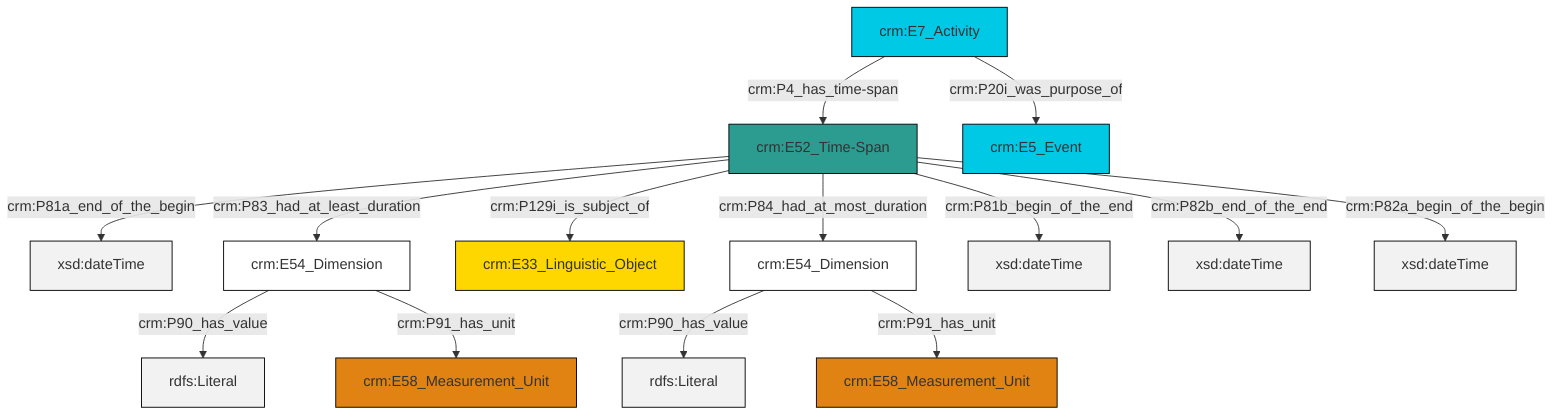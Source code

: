 graph TD
classDef Literal fill:#f2f2f2,stroke:#000000;
classDef CRM_Entity fill:#FFFFFF,stroke:#000000;
classDef Temporal_Entity fill:#00C9E6, stroke:#000000;
classDef Type fill:#E18312, stroke:#000000;
classDef Time-Span fill:#2C9C91, stroke:#000000;
classDef Appellation fill:#FFEB7F, stroke:#000000;
classDef Place fill:#008836, stroke:#000000;
classDef Persistent_Item fill:#B266B2, stroke:#000000;
classDef Conceptual_Object fill:#FFD700, stroke:#000000;
classDef Physical_Thing fill:#D2B48C, stroke:#000000;
classDef Actor fill:#f58aad, stroke:#000000;
classDef PC_Classes fill:#4ce600, stroke:#000000;
classDef Multi fill:#cccccc,stroke:#000000;

4["crm:E52_Time-Span"]:::Time-Span -->|crm:P81a_end_of_the_begin| 5[xsd:dateTime]:::Literal
6["crm:E54_Dimension"]:::CRM_Entity -->|crm:P90_has_value| 7[rdfs:Literal]:::Literal
4["crm:E52_Time-Span"]:::Time-Span -->|crm:P129i_is_subject_of| 8["crm:E33_Linguistic_Object"]:::Conceptual_Object
4["crm:E52_Time-Span"]:::Time-Span -->|crm:P83_had_at_least_duration| 9["crm:E54_Dimension"]:::CRM_Entity
6["crm:E54_Dimension"]:::CRM_Entity -->|crm:P91_has_unit| 2["crm:E58_Measurement_Unit"]:::Type
11["crm:E7_Activity"]:::Temporal_Entity -->|crm:P4_has_time-span| 4["crm:E52_Time-Span"]:::Time-Span
11["crm:E7_Activity"]:::Temporal_Entity -->|crm:P20i_was_purpose_of| 14["crm:E5_Event"]:::Temporal_Entity
9["crm:E54_Dimension"]:::CRM_Entity -->|crm:P90_has_value| 15[rdfs:Literal]:::Literal
4["crm:E52_Time-Span"]:::Time-Span -->|crm:P81b_begin_of_the_end| 16[xsd:dateTime]:::Literal
9["crm:E54_Dimension"]:::CRM_Entity -->|crm:P91_has_unit| 0["crm:E58_Measurement_Unit"]:::Type
4["crm:E52_Time-Span"]:::Time-Span -->|crm:P82b_end_of_the_end| 19[xsd:dateTime]:::Literal
4["crm:E52_Time-Span"]:::Time-Span -->|crm:P84_had_at_most_duration| 6["crm:E54_Dimension"]:::CRM_Entity
4["crm:E52_Time-Span"]:::Time-Span -->|crm:P82a_begin_of_the_begin| 21[xsd:dateTime]:::Literal